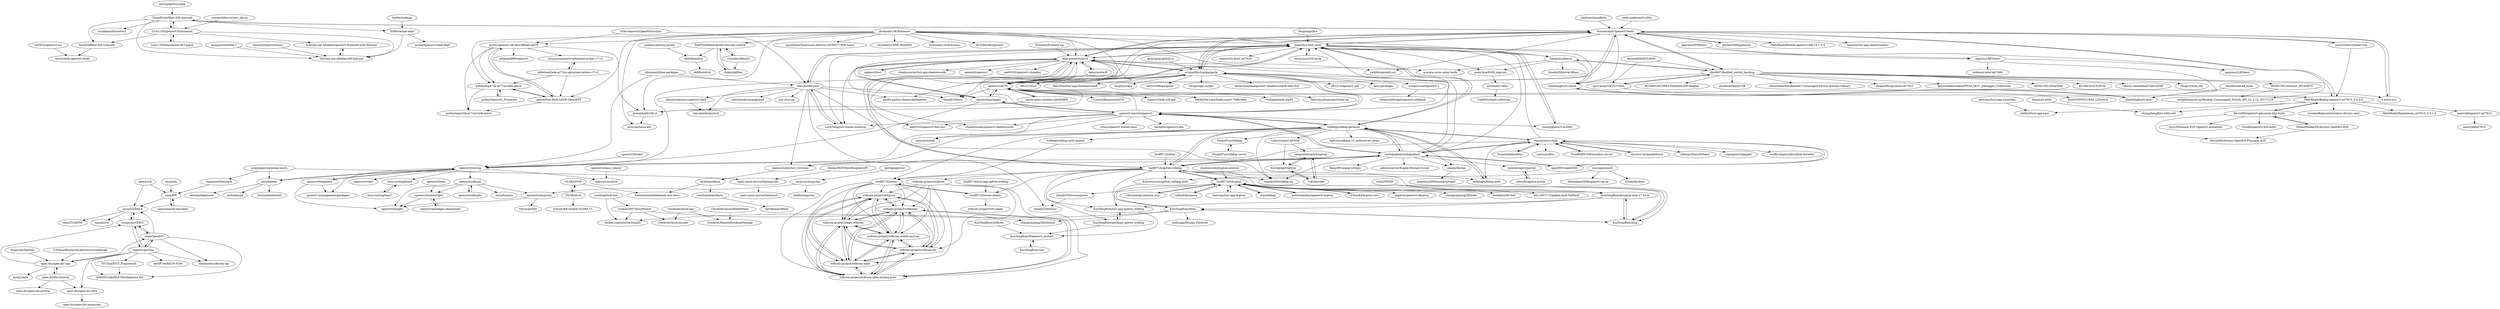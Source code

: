 digraph G {
"Chion82/netfilter-full-cone-nat" -> "LGA1150/openwrt-fullconenat"
"Chion82/netfilter-full-cone-nat" -> "llccd/netfilter-full-cone-nat"
"Chion82/netfilter-full-cone-nat" -> "fullcone-nat-nftables/nft-fullcone"
"Chion82/netfilter-full-cone-nat" -> "Nossiac/mtk-openwrt-feeds"
"Chion82/netfilter-full-cone-nat" -> "EHfive/einat-ebpf"
"Chion82/netfilter-full-cone-nat" -> "misakaio/chnroutes2" ["e"=1]
"shunjou/openwrt-optimized-archer-c7-v2" -> "infinitnet/lede-ar71xx-optimized-archer-c7-v2"
"setarcos/ch341prog" -> "pepe2k/u-boot_mod" ["e"=1]
"wifidog/wifidog-auth-laravel" -> "liudf0716/wwas"
"xuexb/github-bot" -> "forked-repositories/blank5" ["e"=1]
"xuexb/github-bot" -> "liuzhao2007/EasyRouter" ["e"=1]
"pepe2k/u-boot_mod" -> "lede-project/source"
"pepe2k/u-boot_mod" -> "ericpaulbishop/gargoyle"
"pepe2k/u-boot_mod" -> "cleanwrt/u-boot_mt7620"
"pepe2k/u-boot_mod" -> "Deoptim/atheros"
"pepe2k/u-boot_mod" -> "Nossiac/mtk-openwrt-feeds"
"pepe2k/u-boot_mod" -> "openwrt/mt76"
"pepe2k/u-boot_mod" -> "zhaohengbo/rt-uboot"
"pepe2k/u-boot_mod" -> "rssnsj/openwrt-hc5x61" ["e"=1]
"pepe2k/u-boot_mod" -> "wifidog/wifidog-gateway"
"pepe2k/u-boot_mod" -> "zhaojh329/oui" ["e"=1]
"pepe2k/u-boot_mod" -> "aggresss/RFDemo"
"pepe2k/u-boot_mod" -> "LuttyYang/luci-theme-material" ["e"=1]
"pepe2k/u-boot_mod" -> "setarcos/ch341prog" ["e"=1]
"pepe2k/u-boot_mod" -> "pepe2k/ar9300_eeprom"
"pepe2k/u-boot_mod" -> "mkschreder/juci"
"moarpepes/awesome-mesh" -> "nasa/meshNetwork"
"moarpepes/awesome-mesh" -> "open-mesh-mirror/batman-adv"
"moarpepes/awesome-mesh" -> "jech/babeld"
"coova/coova-chilli" -> "wifidog/wifidog-gateway"
"coova/coova-chilli" -> "nodogsplash/nodogsplash"
"coova/coova-chilli" -> "lirantal/daloradius" ["e"=1]
"coova/coova-chilli" -> "openNDS/openNDS"
"coova/coova-chilli" -> "coova/jradius" ["e"=1]
"coova/coova-chilli" -> "FreeRADIUS/freeradius-server" ["e"=1]
"coova/coova-chilli" -> "wifidog/wifidog-auth"
"coova/coova-chilli" -> "inverse-inc/packetfence" ["e"=1]
"coova/coova-chilli" -> "liudf0716/apfree-wifidog"
"coova/coova-chilli" -> "pepe2k/u-boot_mod"
"coova/coova-chilli" -> "rafeequl/EasyHotspot"
"coova/coova-chilli" -> "mpangrazzi/pepper"
"coova/coova-chilli" -> "muffycompo/radiusdesk-installer"
"openwrt/docker" -> "openwrt/routing" ["e"=1]
"bmx-routing/bmx7" -> "bmx-routing/bmx6"
"Nossiac/mtk-openwrt-feeds" -> "MeIsReallyBa/k2p-openwrt-mt7615_5.0.2.0"
"Nossiac/mtk-openwrt-feeds" -> "openwrt/mt76"
"Nossiac/mtk-openwrt-feeds" -> "gorden5566/padavan" ["e"=1]
"Nossiac/mtk-openwrt-feeds" -> "rosywrt/luci-theme-rosy" ["e"=1]
"Nossiac/mtk-openwrt-feeds" -> "zhaohengbo/rt-uboot"
"Nossiac/mtk-openwrt-feeds" -> "ywb94/openwrt-ssr" ["e"=1]
"Nossiac/mtk-openwrt-feeds" -> "MeIsReallyBa/mtk-openwrt-sdk-v4.1.0.4"
"Nossiac/mtk-openwrt-feeds" -> "Chion82/netfilter-full-cone-nat"
"Nossiac/mtk-openwrt-feeds" -> "pepe2k/u-boot_mod"
"Nossiac/mtk-openwrt-feeds" -> "lede-project/source"
"Nossiac/mtk-openwrt-feeds" -> "libc0607/Realtek_switch_hacking"
"Nossiac/mtk-openwrt-feeds" -> "ericpaulbishop/gargoyle"
"Nossiac/mtk-openwrt-feeds" -> "x-wrt/x-wrt" ["e"=1]
"Nossiac/mtk-openwrt-feeds" -> "apollo-ng/luci-theme-darkmatter" ["e"=1]
"Nossiac/mtk-openwrt-feeds" -> "honwen/luci-app-shadowsocksr" ["e"=1]
"sensec/ddns-scripts_aliyun" -> "LGA1150/openwrt-fullconenat" ["e"=1]
"KunTengRom/kunteng-lede-17.01.4" -> "KunTengRom/xfrps"
"KunTengRom/kunteng-lede-17.01.4" -> "KunTengRom/xfrp"
"KunTengRom/kunteng-lede-17.01.4" -> "KunTengRom/luci-app-apfree_wifidog"
"TomFreudenberg/dell-bios-fan-control" -> "vitorafsr/i8kutils"
"TomFreudenberg/dell-bios-fan-control" -> "clopez/dellfan"
"TomFreudenberg/dell-bios-fan-control" -> "dell/libsmbios"
"clopez/dellfan" -> "TomFreudenberg/dell-bios-fan-control"
"jsalatas/plasma-pstate" -> "dell/libsmbios" ["e"=1]
"binnes/WiFiMeshRaspberryPi" -> "open-mesh-mirror/batman-adv"
"mcproxy/mcproxy" -> "haibbo/improxy"
"mcproxy/mcproxy" -> "openwrt/omcproxy"
"libremesh/lime-packages" -> "openwrt/routing" ["e"=1]
"libremesh/lime-packages" -> "mkschreder/juci" ["e"=1]
"KunTengRom/package_apfree_wifidog" -> "KunTengRom/luci-app-apfree_wifidog"
"KunTengRom/package_apfree_wifidog" -> "KunTengRom/Wannacry_protect"
"rosywrt/luci-theme-rosy" -> "MeIsReallyBa/k2p-openwrt-mt7615_5.0.2.0" ["e"=1]
"rosywrt/luci-theme-rosy" -> "Nossiac/mtk-openwrt-feeds" ["e"=1]
"USNavalResearchLaboratory/simdissdk" -> "open-dis/open-dis-cpp" ["e"=1]
"seamustuohy/luci_tutorials" -> "qca/boardfarm"
"xtoolbox/kicad_tools" -> "zhaohengbo/rt-boot" ["e"=1]
"openwrt/linux" -> "openwrt/buildscripts"
"openwrt/chaos_calmer" -> "openwrt/archive"
"zhaohengbo/rt-uboot" -> "zhaohengbo/rt-boot"
"LGA1150/openwrt-fullconenat" -> "LGA1150/fullconenat-fw3-patch"
"LGA1150/openwrt-fullconenat" -> "Chion82/netfilter-full-cone-nat"
"LGA1150/openwrt-fullconenat" -> "llccd/netfilter-full-cone-nat"
"LGA1150/openwrt-fullconenat" -> "fullcone-nat-nftables/openwrt-firewall4-with-fullcone"
"LGA1150/openwrt-fullconenat" -> "fullcone-nat-nftables/nft-fullcone"
"zhaohengbo/rt-boot" -> "zhaohengbo/rt-uboot"
"liuzhao2007/EasyRouter" -> "changsanjiang/SJSQLite3"
"liuzhao2007/EasyRouter" -> "forked-repositories/blank5"
"liuzhao2007/EasyRouter" -> "ClockGet/AsyncSocket"
"MeIsReallyBa/k2p-openwrt-mt7615_5.0.2.0" -> "Nossiac/mtk-openwrt-feeds"
"MeIsReallyBa/k2p-openwrt-mt7615_5.0.2.0" -> "hanwckf/openwrt-mt7615"
"MeIsReallyBa/k2p-openwrt-mt7615_5.0.2.0" -> "KevinMX/openwrt-phicomm-k2p-build"
"MeIsReallyBa/k2p-openwrt-mt7615_5.0.2.0" -> "LorenzoBianconi/wireless-drivers-next"
"MeIsReallyBa/k2p-openwrt-mt7615_5.0.2.0" -> "kiddin9/luci-app-eqos"
"MeIsReallyBa/k2p-openwrt-mt7615_5.0.2.0" -> "MeIsReallyBa/padavan_mt7615_5.0.3.0"
"MeIsReallyBa/k2p-openwrt-mt7615_5.0.2.0" -> "chongshengB/rt-n56u-old"
"openwrt/odhcpd" -> "openwrt/odhcp6c"
"openwrt/odhcpd" -> "openwrt/omcproxy"
"openwrt/odhcpd" -> "openwrt/targets"
"openwrt/odhcpd" -> "openwrt/buildscripts"
"openwrt/odhcpd" -> "sbyx/6relayd"
"liudf0716/wwas-admin" -> "liudf0716/wwas"
"liudf0716/wwas-admin" -> "wificoin-project/wfc-candy"
"wificoin-project/wificoin" -> "wificoin-project/wfcpool"
"wificoin-project/wificoin" -> "wificoin-project/wifiminer"
"wificoin-project/wificoin" -> "wificoin-project/wificoin-open-mining-pool"
"wificoin-project/wificoin" -> "wificoin-project/wificoin-node"
"wificoin-project/wificoin" -> "wificoin-project/wificoin-lib"
"wificoin-project/wificoin" -> "wificoin-project/wificoin-wallet-service"
"wificoin-project/wificoin" -> "wificoin-project/copay-wificoin"
"wificoin-project/copay-wificoin" -> "wificoin-project/wificoin-lib"
"wificoin-project/copay-wificoin" -> "wificoin-project/wifiminer"
"wificoin-project/copay-wificoin" -> "wificoin-project/wificoin-open-mining-pool"
"wificoin-project/copay-wificoin" -> "wificoin-project/wfcpool"
"wificoin-project/copay-wificoin" -> "wificoin-project/wificoin-wallet-service"
"wificoin-project/copay-wificoin" -> "wificoin-project/wificoin-node"
"wificoin-project/wificoin-lib" -> "wificoin-project/wificoin-open-mining-pool"
"wificoin-project/wificoin-lib" -> "wificoin-project/wfcpool"
"wificoin-project/wificoin-lib" -> "wificoin-project/wificoin-wallet-service"
"wificoin-project/wificoin-lib" -> "wificoin-project/wifiminer"
"wificoin-project/wificoin-lib" -> "wificoin-project/wificoin-node"
"wificoin-project/wificoin-lib" -> "wificoin-project/copay-wificoin"
"wificoin-project/wificoin-wallet-service" -> "wificoin-project/wfcpool"
"wificoin-project/wificoin-wallet-service" -> "wificoin-project/wificoin-lib"
"wificoin-project/wificoin-wallet-service" -> "wificoin-project/wifiminer"
"wificoin-project/wificoin-wallet-service" -> "wificoin-project/wificoin-open-mining-pool"
"wificoin-project/wificoin-wallet-service" -> "wificoin-project/wificoin-node"
"wificoin-project/wificoin-wallet-service" -> "wificoin-project/copay-wificoin"
"wificoin-project/wificoin-node" -> "wificoin-project/wfcpool"
"wificoin-project/wificoin-node" -> "wificoin-project/wificoin-wallet-service"
"wificoin-project/wificoin-node" -> "wificoin-project/wificoin-lib"
"wificoin-project/wificoin-node" -> "wificoin-project/wifiminer"
"wificoin-project/wificoin-node" -> "wificoin-project/wificoin-open-mining-pool"
"wificoin-project/wificoin-node" -> "wificoin-project/copay-wificoin"
"wificoin-project/wifiminer" -> "wificoin-project/wfcpool"
"wificoin-project/wifiminer" -> "wificoin-project/wificoin-wallet-service"
"wificoin-project/wifiminer" -> "wificoin-project/wificoin-open-mining-pool"
"wificoin-project/wifiminer" -> "wificoin-project/wificoin-lib"
"wificoin-project/wifiminer" -> "wificoin-project/wificoin-node"
"wificoin-project/wifiminer" -> "wificoin-project/copay-wificoin"
"wificoin-project/wfcpool" -> "wificoin-project/wificoin-wallet-service"
"wificoin-project/wfcpool" -> "wificoin-project/wificoin-lib"
"wificoin-project/wfcpool" -> "wificoin-project/wifiminer"
"wificoin-project/wfcpool" -> "wificoin-project/wificoin-open-mining-pool"
"wificoin-project/wfcpool" -> "wificoin-project/wificoin-node"
"wificoin-project/wfcpool" -> "wificoin-project/copay-wificoin"
"wificoin-project/wificoin-open-mining-pool" -> "wificoin-project/wificoin-lib"
"wificoin-project/wificoin-open-mining-pool" -> "wificoin-project/wfcpool"
"wificoin-project/wificoin-open-mining-pool" -> "wificoin-project/wificoin-wallet-service"
"wificoin-project/wificoin-open-mining-pool" -> "wificoin-project/wifiminer"
"wificoin-project/wificoin-open-mining-pool" -> "wificoin-project/wificoin-node"
"wificoin-project/wificoin-open-mining-pool" -> "wificoin-project/copay-wificoin"
"McMCCRU/Arduino_RTL8367C" -> "enlightenment-up/Realtek_Unmanaged_Switch_API_V1.3.12_20171124"
"ClockGet/AutoCopy" -> "ClockGet/RemoteDesktopManage"
"ClockGet/AutoCopy" -> "ClockGet/AsyncSocket"
"gwlim/openwrt-sfe-flowoffload-ath79" -> "gwlim/Fast-Path-LEDE-OpenWRT"
"gwlim/openwrt-sfe-flowoffload-ath79" -> "gwlim/mips74k-ar71xx-lede-patch"
"gwlim/openwrt-sfe-flowoffload-ath79" -> "shunjou/openwrt-optimized-archer-c7-v2"
"gwlim/openwrt-sfe-flowoffload-ath79" -> "jollaman999/openwrt"
"gwlim/openwrt-sfe-flowoffload-ath79" -> "gwlim/mips24k-ar71xx-lede-patch"
"gwlim/openwrt-sfe-flowoffload-ath79" -> "greearb/ath10k-ct"
"liudf0716/wwas" -> "liudf0716/wwas-admin"
"liudf0716/wwas" -> "wificoin-project/copay-wificoin"
"liudf0716/wwas" -> "wificoin-project/wificoin-wallet-service"
"liudf0716/wwas" -> "wificoin-project/wificoin-lib"
"liudf0716/wwas" -> "wificoin-project/wificoin-node"
"liudf0716/wwas" -> "wificoin-project/wfcpool"
"liudf0716/wwas" -> "wificoin-project/wificoin-open-mining-pool"
"liudf0716/wwas" -> "wificoin-project/wifiminer"
"tsl0922/openwrt-ssr" -> "liyiwu/mtk-openwrt-feeds"
"etopzone/CERTI" -> "onox/OpenRTI"
"etopzone/CERTI" -> "openlvc/portico"
"etopzone/CERTI" -> "nasa/TrickHLA"
"LGA1150/fullconenat-fw3-patch" -> "LGA1150/openwrt-fullconenat"
"hanwckf/openwrt-mt7615" -> "hanwckf/mt7615"
"KevinMX/openwrt-phicomm-k2p-build" -> "thisdk/openwrt-k2t-build"
"KevinMX/openwrt-phicomm-k2p-build" -> "KevinMX/Actions-OpenWrt-Phicomm-K2P"
"KevinMX/openwrt-phicomm-k2p-build" -> "MeIsReallyBa/k2p-openwrt-mt7615_5.0.2.0"
"KevinMX/openwrt-phicomm-k2p-build" -> "DreamWalkerXZ/Actions-OpenWrt-K2P"
"KevinMX/openwrt-phicomm-k2p-build" -> "tjuyy/Phicomm-K2P-Openwrt-Autobuild"
"gwlim/Openwrt_Firmware" -> "gwlim/mips74k-ar71xx-lede-patch"
"KunTengRom/luci-app-apfree_wifidog" -> "KunTengRom/package_apfree_wifidog"
"KunTengRom/luci-app-apfree_wifidog" -> "KunTengRom/Wannacry_protect"
"KunTengRom/wificoin" -> "KunTengRom/Wannacry_protect"
"openwrt/luci" -> "lede-project/source" ["e"=1]
"kaloz/mwlwifi" -> "lede-project/source" ["e"=1]
"kaloz/mwlwifi" -> "openwrt/mt76" ["e"=1]
"miniupnp/miniupnp" -> "Chion82/netfilter-full-cone-nat" ["e"=1]
"rssnsj/openwrt-hc5x61" -> "pepe2k/u-boot_mod" ["e"=1]
"openwrt/mt76" -> "Nossiac/mtk-openwrt-feeds"
"openwrt/mt76" -> "openwrt/mtk-wifi-gpl"
"openwrt/mt76" -> "lede-project/source"
"openwrt/mt76" -> "greearb/ath10k-ct"
"openwrt/mt76" -> "pepe2k/u-boot_mod"
"openwrt/mt76" -> "berlin-open-wireless-lab/DAWN" ["e"=1]
"openwrt/mt76" -> "ericpaulbishop/gargoyle"
"openwrt/mt76" -> "MediaTek-Labs/linkit-smart-7688-feed" ["e"=1]
"openwrt/mt76" -> "vschagen/mtk-eip93" ["e"=1]
"openwrt/mt76" -> "openwrt/packages" ["e"=1]
"openwrt/mt76" -> "x-wrt/x-wrt" ["e"=1]
"openwrt/mt76" -> "Telecominfraproject/wlan-ap" ["e"=1]
"openwrt/mt76" -> "zhaojh329/oui" ["e"=1]
"openwrt/mt76" -> "LorenzoBianconi/mt76"
"openwrt/mt76" -> "MeIsReallyBa/k2p-openwrt-mt7615_5.0.2.0"
"openwrt-mirror/openwrt" -> "openwrt/routing"
"openwrt-mirror/openwrt" -> "lede-project/source"
"openwrt-mirror/openwrt" -> "ericpaulbishop/gargoyle"
"openwrt-mirror/openwrt" -> "hackgfw/openwrt-gfw" ["e"=1]
"openwrt-mirror/openwrt" -> "LuttyYang/luci-theme-material" ["e"=1]
"openwrt-mirror/openwrt" -> "comcat/miwifi"
"openwrt-mirror/openwrt" -> "rssnsj/openwrt-xiaomi-mini" ["e"=1]
"openwrt-mirror/openwrt" -> "pepe2k/u-boot_mod"
"openwrt-mirror/openwrt" -> "aa65535/openwrt-dist-luci" ["e"=1]
"openwrt-mirror/openwrt" -> "wifidog/wifidog-gateway"
"openwrt-mirror/openwrt" -> "openwrt/mt76"
"openwrt-mirror/openwrt" -> "shadowsocks/openwrt-shadowsocks" ["e"=1]
"openwrt-mirror/openwrt" -> "nodogsplash/nodogsplash"
"openwrt-mirror/openwrt" -> "openwrt/packages" ["e"=1]
"openwrt-mirror/openwrt" -> "rssnsj/openwrt-hc5x61" ["e"=1]
"openwrt/packages" -> "lede-project/source" ["e"=1]
"openwrt/packages" -> "openwrt/routing" ["e"=1]
"openwrt/packages" -> "openwrt/mt76" ["e"=1]
"openwrt/packages" -> "pepe2k/u-boot_mod" ["e"=1]
"openwrt/packages" -> "openwrt-mirror/openwrt" ["e"=1]
"jech/babeld" -> "Vivena/babelweb2"
"jech/babeld" -> "kerneis/babelweb"
"jech/babeld" -> "jech/shncpd"
"jech/babeld" -> "openwrt/routing"
"openNDS/openNDS" -> "nodogsplash/nodogsplash"
"openNDS/openNDS" -> "coova/coova-chilli"
"openwrt/telephony" -> "openwrt/routing"
"openwrt/telephony" -> "openwrt-management/packages"
"openwrt/telephony" -> "openwrt/targets"
"Yonsm/rt-n56u" -> "chongshengB/rt-n56u-old" ["e"=1]
"pymumu/luci-app-smartdns" -> "kiddin9/luci-app-eqos" ["e"=1]
"alagoutte/smartcapwap" -> "travelping/freewtp"
"alagoutte/smartcapwap" -> "7u83/actube"
"wongsyrone/openwrt-1" -> "tobiaswaldvogel/openwrt-addpack"
"DreamWalkerXZ/Actions-OpenWrt-K2P" -> "KevinMX/Actions-OpenWrt-Phicomm-K2P"
"DreamWalkerXZ/Actions-OpenWrt-K2P" -> "KevinMX/openwrt-phicomm-k2p-build"
"llccd/netfilter-full-cone-nat" -> "liyiwu/mtk-openwrt-feeds"
"ycsunjane/acctl" -> "hewenhao2008/openwrt-ap-ac"
"ycsunjane/acctl" -> "Echowxsy/wx-apfree_wifidog-auth"
"ycsunjane/acctl" -> "Quenii/kickass"
"openlvc/portico" -> "onox/OpenRTI"
"openlvc/portico" -> "etopzone/CERTI"
"openlvc/portico" -> "SMASH-Lab/HLA-Development-Kit"
"openlvc/portico" -> "AMSP-04/NETN-FOM"
"openlvc/portico" -> "open-dis/open-dis-java"
"openlvc/portico" -> "open-dis/open-dis-cpp"
"openlvc/portico" -> "chiemseesurfer/ba-hla"
"openlvc/portico" -> "IVCTool/IVCT_Framework"
"ForgotFun/wifidog" -> "ForgotFun/wifidog-server"
"openwrt/buildscripts" -> "openwrt/packages-abandoned"
"openwrt/buildscripts" -> "openwrt/targets"
"7u83/actube" -> "alagoutte/smartcapwap"
"7u83/actube" -> "travelping/freewtp"
"nasa/TrickHLA" -> "nasa/TrickFMI"
"nasa/TrickHLA" -> "etopzone/CERTI"
"nasa/TrickHLA" -> "nasa/koviz"
"FreeRADIUS/freeradius-server" -> "coova/coova-chilli" ["e"=1]
"mkschreder/juci" -> "mkschreder/juci-openwrt-feed"
"mkschreder/juci" -> "zhaojh329/oui" ["e"=1]
"mkschreder/juci" -> "mkschreder/orangerpcd"
"mkschreder/juci" -> "jow-/luci-ng"
"mkschreder/juci" -> "LuttyYang/luci-theme-material" ["e"=1]
"mkschreder/juci" -> "seamustuohy/luci_tutorials"
"mkschreder/juci" -> "mkschreder/juciwrt"
"mkschreder/juci" -> "zhaojh329/xluci2"
"mkschreder/juci" -> "apollo-ng/luci-theme-darkmatter" ["e"=1]
"mkschreder/juci" -> "zhaojh329/wifidog-ng"
"mkschreder/juci" -> "pepe2k/u-boot_mod"
"gygy/gygy.github.io" -> "ericpaulbishop/gargoyle" ["e"=1]
"nasa/trick" -> "nasa/TrickHLA" ["e"=1]
"nasa/trick" -> "nasa/IDF" ["e"=1]
"Anime4000/RTL960x" -> "libc0607/Realtek_switch_hacking" ["e"=1]
"Anime4000/RTL960x" -> "up-n-atom/SWTG118AS" ["e"=1]
"lirantal/daloradius" -> "coova/coova-chilli" ["e"=1]
"inverse-inc/packetfence" -> "coova/coova-chilli" ["e"=1]
"dosgo/ngrok-c" -> "pepe2k/u-boot_mod" ["e"=1]
"Prograda/Skybolt" -> "open-dis/open-dis-cpp" ["e"=1]
"bmx-routing/bmx6" -> "bmx-routing/bmx7"
"pepe2k/ar9300_eeprom" -> "gwlim/art-radio"
"vitorafsr/i8kutils" -> "TomFreudenberg/dell-bios-fan-control"
"vitorafsr/i8kutils" -> "clopez/dellfan"
"libinzhangyuan/asio_kcp" -> "liudf0716/xkcptun" ["e"=1]
"infinet/dnsmasq" -> "liudf0716/xkcptun" ["e"=1]
"richb-hanover/OpenWrtScripts" -> "mkschreder/juci" ["e"=1]
"richb-hanover/OpenWrtScripts" -> "gwlim/openwrt-sfe-flowoffload-ath79" ["e"=1]
"onox/OpenRTI" -> "etopzone/CERTI"
"onox/OpenRTI" -> "openlvc/portico"
"onox/OpenRTI" -> "SMASH-Lab/HLA-Development-Kit"
"onox/OpenRTI" -> "chiemseesurfer/ba-hla"
"onox/OpenRTI" -> "nasa/TrickHLA"
"IVCTool/IVCT_Framework" -> "SMASH-Lab/HLA-Development-Kit"
"mkschreder/juci-openwrt-feed" -> "mkschreder/juciwrt"
"mhaas/fbwlan" -> "acanthus2000/social-hotspot"
"liudf0716/xfrpc" -> "liudf0716/apfree-wifidog" ["e"=1]
"andy-padavan/rt-n56u" -> "Nossiac/mtk-openwrt-feeds" ["e"=1]
"LuttyYang/luci-theme-material" -> "mkschreder/juci" ["e"=1]
"Entware/Entware-ng" -> "lede-project/source" ["e"=1]
"liudf0716/apfree-wifidog" -> "wifidog/wifidog-gateway"
"liudf0716/apfree-wifidog" -> "liudf0716/wwas"
"liudf0716/apfree-wifidog" -> "liudf0716/xkcptun"
"liudf0716/apfree-wifidog" -> "KunTengRom/kunteng-lede-17.01.4"
"liudf0716/apfree-wifidog" -> "zhaojh329/wifidog-ng"
"liudf0716/apfree-wifidog" -> "KunTengRom/xfrps"
"liudf0716/apfree-wifidog" -> "KunTengRom/xfrp"
"liudf0716/apfree-wifidog" -> "KunTengRom/package_apfree_wifidog"
"liudf0716/apfree-wifidog" -> "wificoin-project/wificoin"
"liudf0716/apfree-wifidog" -> "lede-project/source"
"liudf0716/apfree-wifidog" -> "nodogsplash/nodogsplash"
"liudf0716/apfree-wifidog" -> "KunTengRom/luci-app-apfree_wifidog"
"liudf0716/apfree-wifidog" -> "Echowxsy/wx-apfree_wifidog-auth"
"liudf0716/apfree-wifidog" -> "liudf0716/wwas-admin"
"liudf0716/apfree-wifidog" -> "wifidog/wifidog-auth"
"fullcone-nat-nftables/nft-fullcone" -> "fullcone-nat-nftables/openwrt-firewall4-with-fullcone"
"qca/boardfarm" -> "mattsm/boardfarm"
"qca/boardfarm" -> "battlemesh/battlemesh-test-docs"
"openwrt/omcproxy" -> "openwrt/targets"
"openwrt/omcproxy" -> "Oryon/pimbd"
"open-dis/open-dis-java" -> "open-dis/open-dis-javascript"
"fullcone-nat-nftables/openwrt-firewall4-with-fullcone" -> "fullcone-nat-nftables/nft-fullcone"
"mattsm/boardfarm" -> "lgirdk/boardfarm"
"ForgotFun/wifidog-server" -> "ForgotFun/wifidog"
"pali/igmpproxy" -> "mcproxy/mcproxy"
"lede-project/source" -> "pepe2k/u-boot_mod"
"lede-project/source" -> "openwrt/packages" ["e"=1]
"lede-project/source" -> "shadowsocks/openwrt-shadowsocks" ["e"=1]
"lede-project/source" -> "shadowsocks/luci-app-shadowsocks" ["e"=1]
"lede-project/source" -> "openwrt/mt76"
"lede-project/source" -> "ericpaulbishop/gargoyle"
"lede-project/source" -> "openwrt/openwrt" ["e"=1]
"lede-project/source" -> "openwrt/luci" ["e"=1]
"lede-project/source" -> "Nossiac/mtk-openwrt-feeds"
"lede-project/source" -> "kaloz/mwlwifi" ["e"=1]
"lede-project/source" -> "ywb94/openwrt-ssr" ["e"=1]
"lede-project/source" -> "liudf0716/apfree-wifidog"
"lede-project/source" -> "aa65535/openwrt-chinadns" ["e"=1]
"lede-project/source" -> "aa65535/openwrt-dist-luci" ["e"=1]
"lede-project/source" -> "LuttyYang/luci-theme-material" ["e"=1]
"nasa/isle" -> "nasa/IDF"
"OLSR/olsrd" -> "OLSR/OONF"
"OLSR/olsrd" -> "vchrizz/ER-wizard-OLSRd_V1"
"jclehner/nmrpflash" -> "Nossiac/mtk-openwrt-feeds" ["e"=1]
"heiher/natmap" -> "EHfive/einat-ebpf" ["e"=1]
"nasa/channel-emulator" -> "nasa/IDF"
"wongsyrone/lede-1" -> "fullcone-nat-nftables/nft-fullcone"
"x-wrt/x-wrt" -> "Nossiac/mtk-openwrt-feeds" ["e"=1]
"Deoptim/atheros" -> "qca/qca-swiss-army-knife"
"Deoptim/atheros" -> "pepe2k/ar9300_eeprom"
"Deoptim/atheros" -> "zhaohengbo/rt-uboot"
"Deoptim/atheros" -> "libc0607/Realtek_switch_hacking"
"Deoptim/atheros" -> "thuehn/Minstrel-Blues"
"OLSR/OONF" -> "OLSR/olsrd"
"OLSR/OONF" -> "battlemesh/battlemesh-test-docs"
"stemid/captiveportal" -> "nikosft/captive-portal"
"openwrt/odhcp6c" -> "openwrt/odhcpd"
"nasa/IDF" -> "nasa/channel-emulator"
"nasa/IDF" -> "nasa/TrickHLA"
"gorden5566/padavan" -> "Nossiac/mtk-openwrt-feeds" ["e"=1]
"aggresss/RFDemo" -> "aggresss/LKDemo"
"aggresss/RFDemo" -> "widora/u-boot-mt7688" ["e"=1]
"aggresss/RFDemo" -> "zhaohengbo/rt-boot"
"kuoruan/luci-app-kcptun" -> "liudf0716/xkcptun" ["e"=1]
"chenmozhijin/turboacc" -> "fullcone-nat-nftables/nft-fullcone" ["e"=1]
"gwlim/mips74k-ar71xx-lede-patch" -> "gwlim/Fast-Path-LEDE-OpenWRT"
"gwlim/mips74k-ar71xx-lede-patch" -> "gwlim/Openwrt_Firmware"
"gwlim/mips74k-ar71xx-lede-patch" -> "gwlim/mips24k-ar71xx-lede-patch"
"xtaci/libkcp" -> "liudf0716/xkcptun" ["e"=1]
"ericpaulbishop/gargoyle" -> "981213/openwrt_old" ["e"=1]
"ericpaulbishop/gargoyle" -> "obsy/packages" ["e"=1]
"ericpaulbishop/gargoyle" -> "pepe2k/u-boot_mod"
"ericpaulbishop/gargoyle" -> "981213/luci" ["e"=1]
"ericpaulbishop/gargoyle" -> "lede-project/source"
"ericpaulbishop/gargoyle" -> "AlexZhuo/luci-app-shadowsocksR" ["e"=1]
"ericpaulbishop/gargoyle" -> "Nossiac/mtk-openwrt-feeds"
"ericpaulbishop/gargoyle" -> "imq/linuximq"
"ericpaulbishop/gargoyle" -> "lantis1008/gargoyle"
"ericpaulbishop/gargoyle" -> "openwrt/mt76"
"ericpaulbishop/gargoyle" -> "tohojo/sqm-scripts" ["e"=1]
"ericpaulbishop/gargoyle" -> "bettermanbao/openwrt-shadowsocksR-libev-full" ["e"=1]
"ericpaulbishop/gargoyle" -> "openwrt-mirror/openwrt"
"ericpaulbishop/gargoyle" -> "openwrt/routing"
"ericpaulbishop/gargoyle" -> "wongsyrone/openwrt-1"
"bettermanbao/openwrt-kcptun" -> "liudf0716/xkcptun" ["e"=1]
"greearb/ath10k-ct" -> "erstrom/linux-ath"
"open-mesh-mirror/batman-adv" -> "open-mesh-mirror/batmand"
"dell/libsmbios" -> "dell/biosdisk"
"travelping/freewtp" -> "alagoutte/smartcapwap"
"travelping/freewtp" -> "7u83/actube"
"EHfive/einat-ebpf" -> "fullcone-nat-nftables/nft-fullcone"
"EHfive/einat-ebpf" -> "muink/openwrt-einat-ebpf"
"shadowsocks/kcptun-android" -> "liudf0716/xkcptun" ["e"=1]
"libc0607/Realtek_switch_hacking" -> "up-n-atom/SWTG118AS"
"libc0607/Realtek_switch_hacking" -> "Deoptim/atheros"
"libc0607/Realtek_switch_hacking" -> "enlightenment-up/Realtek_Unmanaged_Switch_API_V1.3.12_20171124"
"libc0607/Realtek_switch_hacking" -> "Nossiac/mtk-openwrt-feeds"
"libc0607/Realtek_switch_hacking" -> "McMCCRU/Arduino_RTL8367C"
"libc0607/Realtek_switch_hacking" -> "shiroichiheisen/Realtek-Unmanaged-Switch-Arduino-Library"
"libc0607/Realtek_switch_hacking" -> "DragonBluep/uboot-mt7621"
"libc0607/Realtek_switch_hacking" -> "konosubakonoakua/FPGA_MCU_Debugger_Collections" ["e"=1]
"libc0607/Realtek_switch_hacking" -> "McMCCRU/SNANDer" ["e"=1]
"libc0607/Realtek_switch_hacking" -> "KCORES/OCP2PCIe" ["e"=1]
"libc0607/Realtek_switch_hacking" -> "cherry-embedded/CherryDAP" ["e"=1]
"libc0607/Realtek_switch_hacking" -> "vllogic/vllink_lite" ["e"=1]
"libc0607/Realtek_switch_hacking" -> "KCORES/KCORES-FlexibleLOM-Adapter" ["e"=1]
"libc0607/Realtek_switch_hacking" -> "xtoolbox/TeenyUSB" ["e"=1]
"libc0607/Realtek_switch_hacking" -> "zhaohengbo/rt-uboot"
"aggresss/PHDemo" -> "aggresss/LKDemo"
"aggresss/PHDemo" -> "aggresss/RFDemo"
"open-dis/dis-tutorial" -> "open-dis/open-dis-java"
"open-dis/dis-tutorial" -> "open-dis/open-dis-cpp"
"open-dis/dis-tutorial" -> "open-dis/open-dis-python"
"up-n-atom/SWTG118AS" -> "KunYi/SWTG118AS_L2Switch"
"up-n-atom/SWTG118AS" -> "libc0607/Realtek_switch_hacking"
"liudf0716/luci-app-apfree-wifidog" -> "liudf0716/wwas-admin"
"open-dis/open-dis-cpp" -> "karljj1/kdis"
"open-dis/open-dis-cpp" -> "open-dis/dis-tutorial"
"open-dis/open-dis-cpp" -> "etopzone/CERTI"
"open-dis/open-dis-cpp" -> "onox/OpenRTI"
"Chion82/kcptun-raw" -> "liudf0716/xkcptun" ["e"=1]
"liudf0716/xkcptun" -> "KunTengRom/xfrp"
"liudf0716/xkcptun" -> "KunTengRom/xfrps"
"liudf0716/xkcptun" -> "KunTengRom/kunteng-lede-17.01.4"
"liudf0716/xkcptun" -> "liudf0716/apfree-wifidog"
"liudf0716/xkcptun" -> "bettermanbao/openwrt-kcptun" ["e"=1]
"liudf0716/xkcptun" -> "Chion82/kcptun-raw" ["e"=1]
"liudf0716/xkcptun" -> "gigibox/openwrt-xkcptun"
"liudf0716/xkcptun" -> "kuoruan/luci-app-kcptun" ["e"=1]
"liudf0716/xkcptun" -> "libinzhangyuan/asio_kcp" ["e"=1]
"liudf0716/xkcptun" -> "xtaci/libkcp" ["e"=1]
"liudf0716/xkcptun" -> "infinet/dnsmasq" ["e"=1]
"liudf0716/xkcptun" -> "changsanjiang/SJSlider"
"liudf0716/xkcptun" -> "weilaihui/SS-Net" ["e"=1]
"liudf0716/xkcptun" -> "zhaojh329/evmongoose"
"liudf0716/xkcptun" -> "wh1100717/rqalpha-mod-ShiPanE"
"wifidog/wifidog-gateway" -> "wifidog/wifidog-auth"
"wifidog/wifidog-gateway" -> "liudf0716/apfree-wifidog"
"wifidog/wifidog-gateway" -> "coova/coova-chilli"
"wifidog/wifidog-gateway" -> "zhaojh329/wifidog-ng"
"wifidog/wifidog-gateway" -> "nodogsplash/nodogsplash"
"wifidog/wifidog-gateway" -> "wifidog/wifidog-auth-laravel"
"wifidog/wifidog-gateway" -> "ForgotFun/wifidog"
"wifidog/wifidog-gateway" -> "mhaas/fbwlan"
"wifidog/wifidog-gateway" -> "pepe2k/u-boot_mod"
"wifidog/wifidog-gateway" -> "liudf0716/wwas"
"wifidog/wifidog-gateway" -> "seamustuohy/luci_tutorials"
"wifidog/wifidog-gateway" -> "openwrt-mirror/openwrt"
"wifidog/wifidog-gateway" -> "vollero/openCAPWAP"
"wifidog/wifidog-gateway" -> "ApFree/wifidog_v2_authserver_demo"
"wifidog/wifidog-gateway" -> "comcat/miwifi"
"infinitnet/lede-ar71xx-optimized-archer-c7-v2" -> "shunjou/openwrt-optimized-archer-c7-v2"
"infinitnet/lede-ar71xx-optimized-archer-c7-v2" -> "gwlim/mips74k-ar71xx-lede-patch"
"infinitnet/lede-ar71xx-optimized-archer-c7-v2" -> "gwlim/Fast-Path-LEDE-OpenWRT"
"gwlim/art-radio" -> "CodeFetch/art-collection"
"KunTengRom/xfrp" -> "KunTengRom/xfrps"
"KunTengRom/xfrp" -> "KunTengRom/kunteng-lede-17.01.4"
"KunTengRom/xfrp" -> "liudf0716/xkcptun"
"Echowxsy/wx-apfree_wifidog-auth" -> "KunTengRom/luci-app-apfree_wifidog"
"nodogsplash/nodogsplash" -> "openNDS/openNDS"
"nodogsplash/nodogsplash" -> "wifidog/wifidog-gateway"
"nodogsplash/nodogsplash" -> "coova/coova-chilli"
"nodogsplash/nodogsplash" -> "liudf0716/apfree-wifidog"
"nodogsplash/nodogsplash" -> "openwrt/routing"
"nodogsplash/nodogsplash" -> "pepe2k/u-boot_mod"
"nodogsplash/nodogsplash" -> "openwrt-mirror/openwrt"
"nodogsplash/nodogsplash" -> "stemid/captiveportal"
"nodogsplash/nodogsplash" -> "pihomeserver/Kupiki-Hotspot-Script" ["e"=1]
"nodogsplash/nodogsplash" -> "lede-project/source"
"nodogsplash/nodogsplash" -> "mhaas/fbwlan"
"nodogsplash/nodogsplash" -> "ericpaulbishop/gargoyle"
"nodogsplash/nodogsplash" -> "zhaojh329/wifidog-ng"
"nodogsplash/nodogsplash" -> "seamustuohy/luci_tutorials"
"nodogsplash/nodogsplash" -> "RaspAP/raspap-webgui" ["e"=1]
"xzhih/ONMP" -> "KunTengRom/kunteng-lede-17.01.4" ["e"=1]
"vollero/openCAPWAP" -> "travelping/freewtp"
"vollero/openCAPWAP" -> "alagoutte/smartcapwap"
"kvalo/ath10k-firmware" -> "greearb/ath10k-ct"
"kvalo/ath10k-firmware" -> "ajaybhatia/Qualcomm-Atheros-QCA9377-Wifi-Linux"
"kvalo/ath10k-firmware" -> "chunkeey/LEDE-IPQ40XX"
"kvalo/ath10k-firmware" -> "pepe2k/u-boot_mod"
"kvalo/ath10k-firmware" -> "qca/qca-swiss-army-knife"
"kvalo/ath10k-firmware" -> "lede-project/source"
"kvalo/ath10k-firmware" -> "kvalo/ath11k-firmware" ["e"=1]
"kvalo/ath10k-firmware" -> "erstrom/linux-ath"
"kvalo/ath10k-firmware" -> "Deoptim/atheros"
"kvalo/ath10k-firmware" -> "gwlim/openwrt-sfe-flowoffload-ath79"
"kvalo/ath10k-firmware" -> "gwlim/mips74k-ar71xx-lede-patch"
"kvalo/ath10k-firmware" -> "openwrt/mt76"
"kvalo/ath10k-firmware" -> "gwlim/Fast-Path-LEDE-OpenWRT"
"kvalo/ath10k-firmware" -> "TomFreudenberg/dell-bios-fan-control"
"kvalo/ath10k-firmware" -> "ACwifidude/openwrt" ["e"=1]
"nasa/meshNetwork" -> "nasa/IDF"
"wifidog/wifidog-auth" -> "wifidog/wifidog-gateway"
"KunTengRom/xfrps" -> "KunTengRom/xfrp"
"KunTengRom/xfrps" -> "pudongqi/Design_Patterns" ["e"=1]
"KunTengRom/xfrps" -> "forked-repositories/blank5"
"KunTengRom/xfrps" -> "changsanjiang/SJSQLite3"
"openwrt/routing" -> "openwrt/telephony"
"openwrt/routing" -> "openwrt/video"
"openwrt/routing" -> "openwrt-management/packages"
"openwrt/routing" -> "bmx-routing/bmx6"
"openwrt/routing" -> "openwrt/archive"
"openwrt/routing" -> "jech/babeld"
"openwrt/routing" -> "openwrt/odhcpd"
"gwlim/Fast-Path-LEDE-OpenWRT" -> "gwlim/mips74k-ar71xx-lede-patch"
"gwlim/Fast-Path-LEDE-OpenWRT" -> "gwlim/openwrt-sfe-flowoffload-ath79"
"gwlim/Fast-Path-LEDE-OpenWRT" -> "gwlim/mips24k-ar71xx-lede-patch"
"berlin-open-wireless-lab/DAWN" -> "openwrt/mt76" ["e"=1]
"berlin-open-wireless-lab/DAWN" -> "greearb/ath10k-ct" ["e"=1]
"ClockGet/AsyncMiddleWare" -> "ClockGet/RemoteDesktopManage"
"KunTengRom/rom" -> "KunTengRom/Wannacry_protect"
"nikosft/captive-portal" -> "stemid/captiveportal"
"zhaojh329/evmongoose" -> "zhaojh329/xluci2"
"openwrt/packages-abandoned" -> "openwrt/buildscripts"
"KunTengRom/Wannacry_protect" -> "KunTengRom/rom"
"Chion82/netfilter-full-cone-nat" ["l"="-65.387,14.526"]
"LGA1150/openwrt-fullconenat" ["l"="-65.35,14.531"]
"llccd/netfilter-full-cone-nat" ["l"="-65.329,14.536"]
"fullcone-nat-nftables/nft-fullcone" ["l"="-65.34,14.507"]
"Nossiac/mtk-openwrt-feeds" ["l"="-65.49,14.545"]
"EHfive/einat-ebpf" ["l"="-65.35,14.483"]
"misakaio/chnroutes2" ["l"="-65.474,16.294", "c"=967]
"shunjou/openwrt-optimized-archer-c7-v2" ["l"="-65.441,14.385"]
"infinitnet/lede-ar71xx-optimized-archer-c7-v2" ["l"="-65.449,14.365"]
"setarcos/ch341prog" ["l"="-40.411,-33.77", "c"=360]
"pepe2k/u-boot_mod" ["l"="-65.553,14.571"]
"wifidog/wifidog-auth-laravel" ["l"="-65.634,14.7"]
"liudf0716/wwas" ["l"="-65.648,14.734"]
"xuexb/github-bot" ["l"="0.295,11.914", "c"=370]
"forked-repositories/blank5" ["l"="-65.669,14.851"]
"liuzhao2007/EasyRouter" ["l"="-65.706,14.887"]
"lede-project/source" ["l"="-65.527,14.593"]
"ericpaulbishop/gargoyle" ["l"="-65.495,14.6"]
"cleanwrt/u-boot_mt7620" ["l"="-65.588,14.555"]
"Deoptim/atheros" ["l"="-65.517,14.5"]
"openwrt/mt76" ["l"="-65.517,14.548"]
"zhaohengbo/rt-uboot" ["l"="-65.533,14.518"]
"rssnsj/openwrt-hc5x61" ["l"="-45.448,13.182", "c"=42]
"wifidog/wifidog-gateway" ["l"="-65.582,14.662"]
"zhaojh329/oui" ["l"="-54.253,-12.466", "c"=252]
"aggresss/RFDemo" ["l"="-65.618,14.508"]
"LuttyYang/luci-theme-material" ["l"="-64.622,15.291", "c"=189]
"pepe2k/ar9300_eeprom" ["l"="-65.561,14.527"]
"mkschreder/juci" ["l"="-65.639,14.586"]
"moarpepes/awesome-mesh" ["l"="-65.307,14.869"]
"nasa/meshNetwork" ["l"="-65.242,14.926"]
"open-mesh-mirror/batman-adv" ["l"="-65.307,14.913"]
"jech/babeld" ["l"="-65.376,14.776"]
"coova/coova-chilli" ["l"="-65.584,14.634"]
"nodogsplash/nodogsplash" ["l"="-65.551,14.651"]
"lirantal/daloradius" ["l"="6.502,-2.671", "c"=225]
"openNDS/openNDS" ["l"="-65.561,14.623"]
"coova/jradius" ["l"="6.636,-2.65", "c"=225]
"FreeRADIUS/freeradius-server" ["l"="6.503,-2.725", "c"=225]
"wifidog/wifidog-auth" ["l"="-65.573,14.686"]
"inverse-inc/packetfence" ["l"="6.351,-2.783", "c"=225]
"liudf0716/apfree-wifidog" ["l"="-65.602,14.704"]
"rafeequl/EasyHotspot" ["l"="-65.591,14.607"]
"mpangrazzi/pepper" ["l"="-65.605,14.603"]
"muffycompo/radiusdesk-installer" ["l"="-65.614,14.618"]
"openwrt/docker" ["l"="-64.53,14.736", "c"=1697]
"openwrt/routing" ["l"="-65.424,14.699"]
"bmx-routing/bmx7" ["l"="-65.425,14.76"]
"bmx-routing/bmx6" ["l"="-65.425,14.739"]
"MeIsReallyBa/k2p-openwrt-mt7615_5.0.2.0" ["l"="-65.557,14.478"]
"gorden5566/padavan" ["l"="-65.353,15.213", "c"=995]
"rosywrt/luci-theme-rosy" ["l"="-64.575,15.347", "c"=189]
"ywb94/openwrt-ssr" ["l"="-45.565,13.193", "c"=42]
"MeIsReallyBa/mtk-openwrt-sdk-v4.1.0.4" ["l"="-65.456,14.553"]
"libc0607/Realtek_switch_hacking" ["l"="-65.468,14.505"]
"x-wrt/x-wrt" ["l"="-65.269,15.313", "c"=995]
"apollo-ng/luci-theme-darkmatter" ["l"="-64.61,15.307", "c"=189]
"honwen/luci-app-shadowsocksr" ["l"="-45.453,13.223", "c"=42]
"sensec/ddns-scripts_aliyun" ["l"="-46.24,15.223", "c"=93]
"KunTengRom/kunteng-lede-17.01.4" ["l"="-65.624,14.754"]
"KunTengRom/xfrps" ["l"="-65.651,14.787"]
"KunTengRom/xfrp" ["l"="-65.643,14.755"]
"KunTengRom/luci-app-apfree_wifidog" ["l"="-65.591,14.751"]
"TomFreudenberg/dell-bios-fan-control" ["l"="-65.513,14.339"]
"vitorafsr/i8kutils" ["l"="-65.52,14.308"]
"clopez/dellfan" ["l"="-65.534,14.326"]
"dell/libsmbios" ["l"="-65.496,14.282"]
"jsalatas/plasma-pstate" ["l"="-17.091,-0.094", "c"=1128]
"binnes/WiFiMeshRaspberryPi" ["l"="-65.313,14.951"]
"mcproxy/mcproxy" ["l"="-65.239,14.729"]
"haibbo/improxy" ["l"="-65.22,14.714"]
"openwrt/omcproxy" ["l"="-65.29,14.723"]
"libremesh/lime-packages" ["l"="-64.551,14.894", "c"=1697]
"KunTengRom/package_apfree_wifidog" ["l"="-65.577,14.744"]
"KunTengRom/Wannacry_protect" ["l"="-65.567,14.776"]
"USNavalResearchLaboratory/simdissdk" ["l"="37.681,23.774", "c"=199]
"open-dis/open-dis-cpp" ["l"="-65.078,15.065"]
"seamustuohy/luci_tutorials" ["l"="-65.641,14.623"]
"qca/boardfarm" ["l"="-65.73,14.595"]
"xtoolbox/kicad_tools" ["l"="-19.043,-41.543", "c"=604]
"zhaohengbo/rt-boot" ["l"="-65.573,14.507"]
"openwrt/linux" ["l"="-65.285,14.762"]
"openwrt/buildscripts" ["l"="-65.313,14.744"]
"openwrt/chaos_calmer" ["l"="-65.343,14.662"]
"openwrt/archive" ["l"="-65.376,14.678"]
"LGA1150/fullconenat-fw3-patch" ["l"="-65.337,14.553"]
"fullcone-nat-nftables/openwrt-firewall4-with-fullcone" ["l"="-65.322,14.515"]
"changsanjiang/SJSQLite3" ["l"="-65.694,14.841"]
"ClockGet/AsyncSocket" ["l"="-65.736,14.933"]
"hanwckf/openwrt-mt7615" ["l"="-65.567,14.429"]
"KevinMX/openwrt-phicomm-k2p-build" ["l"="-65.604,14.43"]
"LorenzoBianconi/wireless-drivers-next" ["l"="-65.584,14.475"]
"kiddin9/luci-app-eqos" ["l"="-65.574,14.449"]
"MeIsReallyBa/padavan_mt7615_5.0.3.0" ["l"="-65.558,14.455"]
"chongshengB/rt-n56u-old" ["l"="-65.592,14.46"]
"openwrt/odhcpd" ["l"="-65.334,14.714"]
"openwrt/odhcp6c" ["l"="-65.31,14.713"]
"openwrt/targets" ["l"="-65.333,14.73"]
"sbyx/6relayd" ["l"="-65.316,14.693"]
"liudf0716/wwas-admin" ["l"="-65.618,14.739"]
"wificoin-project/wfc-candy" ["l"="-65.604,14.76"]
"wificoin-project/wificoin" ["l"="-65.662,14.745"]
"wificoin-project/wfcpool" ["l"="-65.677,14.773"]
"wificoin-project/wifiminer" ["l"="-65.689,14.754"]
"wificoin-project/wificoin-open-mining-pool" ["l"="-65.669,14.758"]
"wificoin-project/wificoin-node" ["l"="-65.677,14.75"]
"wificoin-project/wificoin-lib" ["l"="-65.668,14.767"]
"wificoin-project/wificoin-wallet-service" ["l"="-65.679,14.76"]
"wificoin-project/copay-wificoin" ["l"="-65.689,14.766"]
"McMCCRU/Arduino_RTL8367C" ["l"="-65.438,14.511"]
"enlightenment-up/Realtek_Unmanaged_Switch_API_V1.3.12_20171124" ["l"="-65.445,14.523"]
"ClockGet/AutoCopy" ["l"="-65.761,14.97"]
"ClockGet/RemoteDesktopManage" ["l"="-65.782,15"]
"gwlim/openwrt-sfe-flowoffload-ath79" ["l"="-65.459,14.422"]
"gwlim/Fast-Path-LEDE-OpenWRT" ["l"="-65.475,14.404"]
"gwlim/mips74k-ar71xx-lede-patch" ["l"="-65.453,14.401"]
"jollaman999/openwrt" ["l"="-65.425,14.416"]
"gwlim/mips24k-ar71xx-lede-patch" ["l"="-65.466,14.386"]
"greearb/ath10k-ct" ["l"="-65.48,14.472"]
"tsl0922/openwrt-ssr" ["l"="-65.271,14.537"]
"liyiwu/mtk-openwrt-feeds" ["l"="-65.295,14.537"]
"etopzone/CERTI" ["l"="-65.108,15.054"]
"onox/OpenRTI" ["l"="-65.113,15.067"]
"openlvc/portico" ["l"="-65.098,15.082"]
"nasa/TrickHLA" ["l"="-65.135,15.032"]
"hanwckf/mt7615" ["l"="-65.573,14.4"]
"thisdk/openwrt-k2t-build" ["l"="-65.631,14.433"]
"KevinMX/Actions-OpenWrt-Phicomm-K2P" ["l"="-65.625,14.397"]
"DreamWalkerXZ/Actions-OpenWrt-K2P" ["l"="-65.632,14.413"]
"tjuyy/Phicomm-K2P-Openwrt-Autobuild" ["l"="-65.605,14.394"]
"gwlim/Openwrt_Firmware" ["l"="-65.427,14.393"]
"KunTengRom/wificoin" ["l"="-65.546,14.796"]
"openwrt/luci" ["l"="-64.264,15.541", "c"=189]
"kaloz/mwlwifi" ["l"="-46.431,13.148", "c"=42]
"miniupnp/miniupnp" ["l"="41.053,7.475", "c"=602]
"openwrt/mtk-wifi-gpl" ["l"="-65.496,14.518"]
"berlin-open-wireless-lab/DAWN" ["l"="-64.584,14.814", "c"=1697]
"MediaTek-Labs/linkit-smart-7688-feed" ["l"="-15.321,-40.211", "c"=64]
"vschagen/mtk-eip93" ["l"="-64.633,14.848", "c"=1697]
"openwrt/packages" ["l"="-64.225,15.526", "c"=189]
"Telecominfraproject/wlan-ap" ["l"="-65.174,15.436", "c"=995]
"LorenzoBianconi/mt76" ["l"="-65.544,14.536"]
"openwrt-mirror/openwrt" ["l"="-65.517,14.634"]
"hackgfw/openwrt-gfw" ["l"="-45.507,13.191", "c"=42]
"comcat/miwifi" ["l"="-65.523,14.678"]
"rssnsj/openwrt-xiaomi-mini" ["l"="-45.31,13.241", "c"=42]
"aa65535/openwrt-dist-luci" ["l"="-45.574,13.264", "c"=42]
"shadowsocks/openwrt-shadowsocks" ["l"="-45.676,13.241", "c"=42]
"Vivena/babelweb2" ["l"="-65.364,14.804"]
"kerneis/babelweb" ["l"="-65.351,14.788"]
"jech/shncpd" ["l"="-65.385,14.802"]
"openwrt/telephony" ["l"="-65.385,14.715"]
"openwrt-management/packages" ["l"="-65.405,14.715"]
"Yonsm/rt-n56u" ["l"="-65.353,15.246", "c"=995]
"pymumu/luci-app-smartdns" ["l"="-64.465,15.3", "c"=189]
"alagoutte/smartcapwap" ["l"="-65.529,14.758"]
"travelping/freewtp" ["l"="-65.516,14.752"]
"7u83/actube" ["l"="-65.513,14.771"]
"wongsyrone/openwrt-1" ["l"="-65.444,14.603"]
"tobiaswaldvogel/openwrt-addpack" ["l"="-65.411,14.607"]
"ycsunjane/acctl" ["l"="-65.577,14.833"]
"hewenhao2008/openwrt-ap-ac" ["l"="-65.561,14.855"]
"Echowxsy/wx-apfree_wifidog-auth" ["l"="-65.587,14.773"]
"Quenii/kickass" ["l"="-65.582,14.862"]
"SMASH-Lab/HLA-Development-Kit" ["l"="-65.12,15.091"]
"AMSP-04/NETN-FOM" ["l"="-65.093,15.111"]
"open-dis/open-dis-java" ["l"="-65.068,15.1"]
"chiemseesurfer/ba-hla" ["l"="-65.125,15.08"]
"IVCTool/IVCT_Framework" ["l"="-65.113,15.107"]
"ForgotFun/wifidog" ["l"="-65.652,14.659"]
"ForgotFun/wifidog-server" ["l"="-65.677,14.658"]
"openwrt/packages-abandoned" ["l"="-65.307,14.763"]
"nasa/TrickFMI" ["l"="-65.154,15.043"]
"nasa/koviz" ["l"="-65.122,15.014"]
"mkschreder/juci-openwrt-feed" ["l"="-65.676,14.586"]
"mkschreder/orangerpcd" ["l"="-65.655,14.559"]
"jow-/luci-ng" ["l"="-65.685,14.559"]
"mkschreder/juciwrt" ["l"="-65.663,14.575"]
"zhaojh329/xluci2" ["l"="-65.704,14.625"]
"zhaojh329/wifidog-ng" ["l"="-65.615,14.645"]
"gygy/gygy.github.io" ["l"="-45.53,13.202", "c"=42]
"nasa/trick" ["l"="19.553,14.273", "c"=868]
"nasa/IDF" ["l"="-65.187,14.981"]
"Anime4000/RTL960x" ["l"="-65.694,16.663", "c"=967]
"up-n-atom/SWTG118AS" ["l"="-65.438,14.477"]
"dosgo/ngrok-c" ["l"="-45.511,13.223", "c"=42]
"Prograda/Skybolt" ["l"="63.044,-3.015", "c"=1300]
"gwlim/art-radio" ["l"="-65.595,14.525"]
"libinzhangyuan/asio_kcp" ["l"="-23.238,-34.314", "c"=578]
"liudf0716/xkcptun" ["l"="-65.676,14.725"]
"infinet/dnsmasq" ["l"="-45.494,13.215", "c"=42]
"richb-hanover/OpenWrtScripts" ["l"="-64.626,14.769", "c"=1697]
"mhaas/fbwlan" ["l"="-65.604,14.675"]
"acanthus2000/social-hotspot" ["l"="-65.635,14.678"]
"liudf0716/xfrpc" ["l"="-43.756,11.856", "c"=579]
"andy-padavan/rt-n56u" ["l"="-65.395,15.191", "c"=995]
"Entware/Entware-ng" ["l"="-63.743,15.698", "c"=1234]
"mattsm/boardfarm" ["l"="-65.76,14.575"]
"battlemesh/battlemesh-test-docs" ["l"="-65.781,14.59"]
"Oryon/pimbd" ["l"="-65.269,14.721"]
"open-dis/open-dis-javascript" ["l"="-65.057,15.121"]
"lgirdk/boardfarm" ["l"="-65.781,14.562"]
"pali/igmpproxy" ["l"="-65.204,14.74"]
"shadowsocks/luci-app-shadowsocks" ["l"="-45.601,13.271", "c"=42]
"openwrt/openwrt" ["l"="-64.272,15.632", "c"=189]
"aa65535/openwrt-chinadns" ["l"="-45.579,13.24", "c"=42]
"nasa/isle" ["l"="-65.203,15.008"]
"OLSR/olsrd" ["l"="-65.849,14.579"]
"OLSR/OONF" ["l"="-65.823,14.584"]
"vchrizz/ER-wizard-OLSRd_V1" ["l"="-65.873,14.575"]
"jclehner/nmrpflash" ["l"="-64.653,14.94", "c"=1697]
"heiher/natmap" ["l"="12.832,-12.238", "c"=847]
"nasa/channel-emulator" ["l"="-65.167,14.971"]
"wongsyrone/lede-1" ["l"="-65.305,14.489"]
"qca/qca-swiss-army-knife" ["l"="-65.53,14.46"]
"thuehn/Minstrel-Blues" ["l"="-65.531,14.481"]
"stemid/captiveportal" ["l"="-65.503,14.693"]
"nikosft/captive-portal" ["l"="-65.485,14.711"]
"aggresss/LKDemo" ["l"="-65.645,14.486"]
"widora/u-boot-mt7688" ["l"="-15.344,-40.255", "c"=64]
"kuoruan/luci-app-kcptun" ["l"="-45.551,13.266", "c"=42]
"chenmozhijin/turboacc" ["l"="-64.558,15.361", "c"=189]
"xtaci/libkcp" ["l"="-23.179,-34.299", "c"=578]
"981213/openwrt_old" ["l"="-45.462,13.235", "c"=42]
"obsy/packages" ["l"="-65.18,15.56", "c"=995]
"981213/luci" ["l"="-45.408,13.244", "c"=42]
"AlexZhuo/luci-app-shadowsocksR" ["l"="-45.482,13.227", "c"=42]
"imq/linuximq" ["l"="-65.459,14.625"]
"lantis1008/gargoyle" ["l"="-65.469,14.599"]
"tohojo/sqm-scripts" ["l"="-64.625,14.68", "c"=1697]
"bettermanbao/openwrt-shadowsocksR-libev-full" ["l"="-45.547,13.209", "c"=42]
"bettermanbao/openwrt-kcptun" ["l"="-45.564,13.242", "c"=42]
"erstrom/linux-ath" ["l"="-65.475,14.449"]
"open-mesh-mirror/batmand" ["l"="-65.288,14.922"]
"dell/biosdisk" ["l"="-65.49,14.247"]
"muink/openwrt-einat-ebpf" ["l"="-65.334,14.463"]
"shadowsocks/kcptun-android" ["l"="-45.643,13.325", "c"=42]
"shiroichiheisen/Realtek-Unmanaged-Switch-Arduino-Library" ["l"="-65.446,14.493"]
"DragonBluep/uboot-mt7621" ["l"="-65.422,14.499"]
"konosubakonoakua/FPGA_MCU_Debugger_Collections" ["l"="-17.525,-43.044", "c"=55]
"McMCCRU/SNANDer" ["l"="-40.438,-33.791", "c"=360]
"KCORES/OCP2PCIe" ["l"="-20.442,-41.967", "c"=1175]
"cherry-embedded/CherryDAP" ["l"="-17.502,-43.026", "c"=55]
"vllogic/vllink_lite" ["l"="-17.521,-43.075", "c"=55]
"KCORES/KCORES-FlexibleLOM-Adapter" ["l"="-20.464,-41.972", "c"=1175]
"xtoolbox/TeenyUSB" ["l"="-17.61,-43.048", "c"=55]
"aggresss/PHDemo" ["l"="-65.668,14.486"]
"open-dis/dis-tutorial" ["l"="-65.051,15.08"]
"open-dis/open-dis-python" ["l"="-65.021,15.086"]
"KunYi/SWTG118AS_L2Switch" ["l"="-65.415,14.463"]
"liudf0716/luci-app-apfree-wifidog" ["l"="-65.611,14.777"]
"karljj1/kdis" ["l"="-65.058,15.047"]
"Chion82/kcptun-raw" ["l"="-45.635,13.35", "c"=42]
"gigibox/openwrt-xkcptun" ["l"="-65.711,14.718"]
"changsanjiang/SJSlider" ["l"="-65.728,14.756"]
"weilaihui/SS-Net" ["l"="0.267,12.037", "c"=370]
"zhaojh329/evmongoose" ["l"="-65.723,14.674"]
"wh1100717/rqalpha-mod-ShiPanE" ["l"="-65.743,14.726"]
"vollero/openCAPWAP" ["l"="-65.54,14.726"]
"ApFree/wifidog_v2_authserver_demo" ["l"="-65.622,14.669"]
"CodeFetch/art-collection" ["l"="-65.621,14.53"]
"pihomeserver/Kupiki-Hotspot-Script" ["l"="41.043,6.603", "c"=602]
"RaspAP/raspap-webgui" ["l"="42.641,7.697", "c"=818]
"xzhih/ONMP" ["l"="-63.723,15.741", "c"=1234]
"kvalo/ath10k-firmware" ["l"="-65.503,14.457"]
"ajaybhatia/Qualcomm-Atheros-QCA9377-Wifi-Linux" ["l"="-65.524,14.409"]
"chunkeey/LEDE-IPQ40XX" ["l"="-65.502,14.42"]
"kvalo/ath11k-firmware" ["l"="-65.191,15.441", "c"=995]
"ACwifidude/openwrt" ["l"="-65.056,15.435", "c"=995]
"pudongqi/Design_Patterns" ["l"="0.333,11.873", "c"=370]
"openwrt/video" ["l"="-65.404,14.68"]
"ClockGet/AsyncMiddleWare" ["l"="-65.801,15.026"]
"KunTengRom/rom" ["l"="-65.564,14.796"]
}